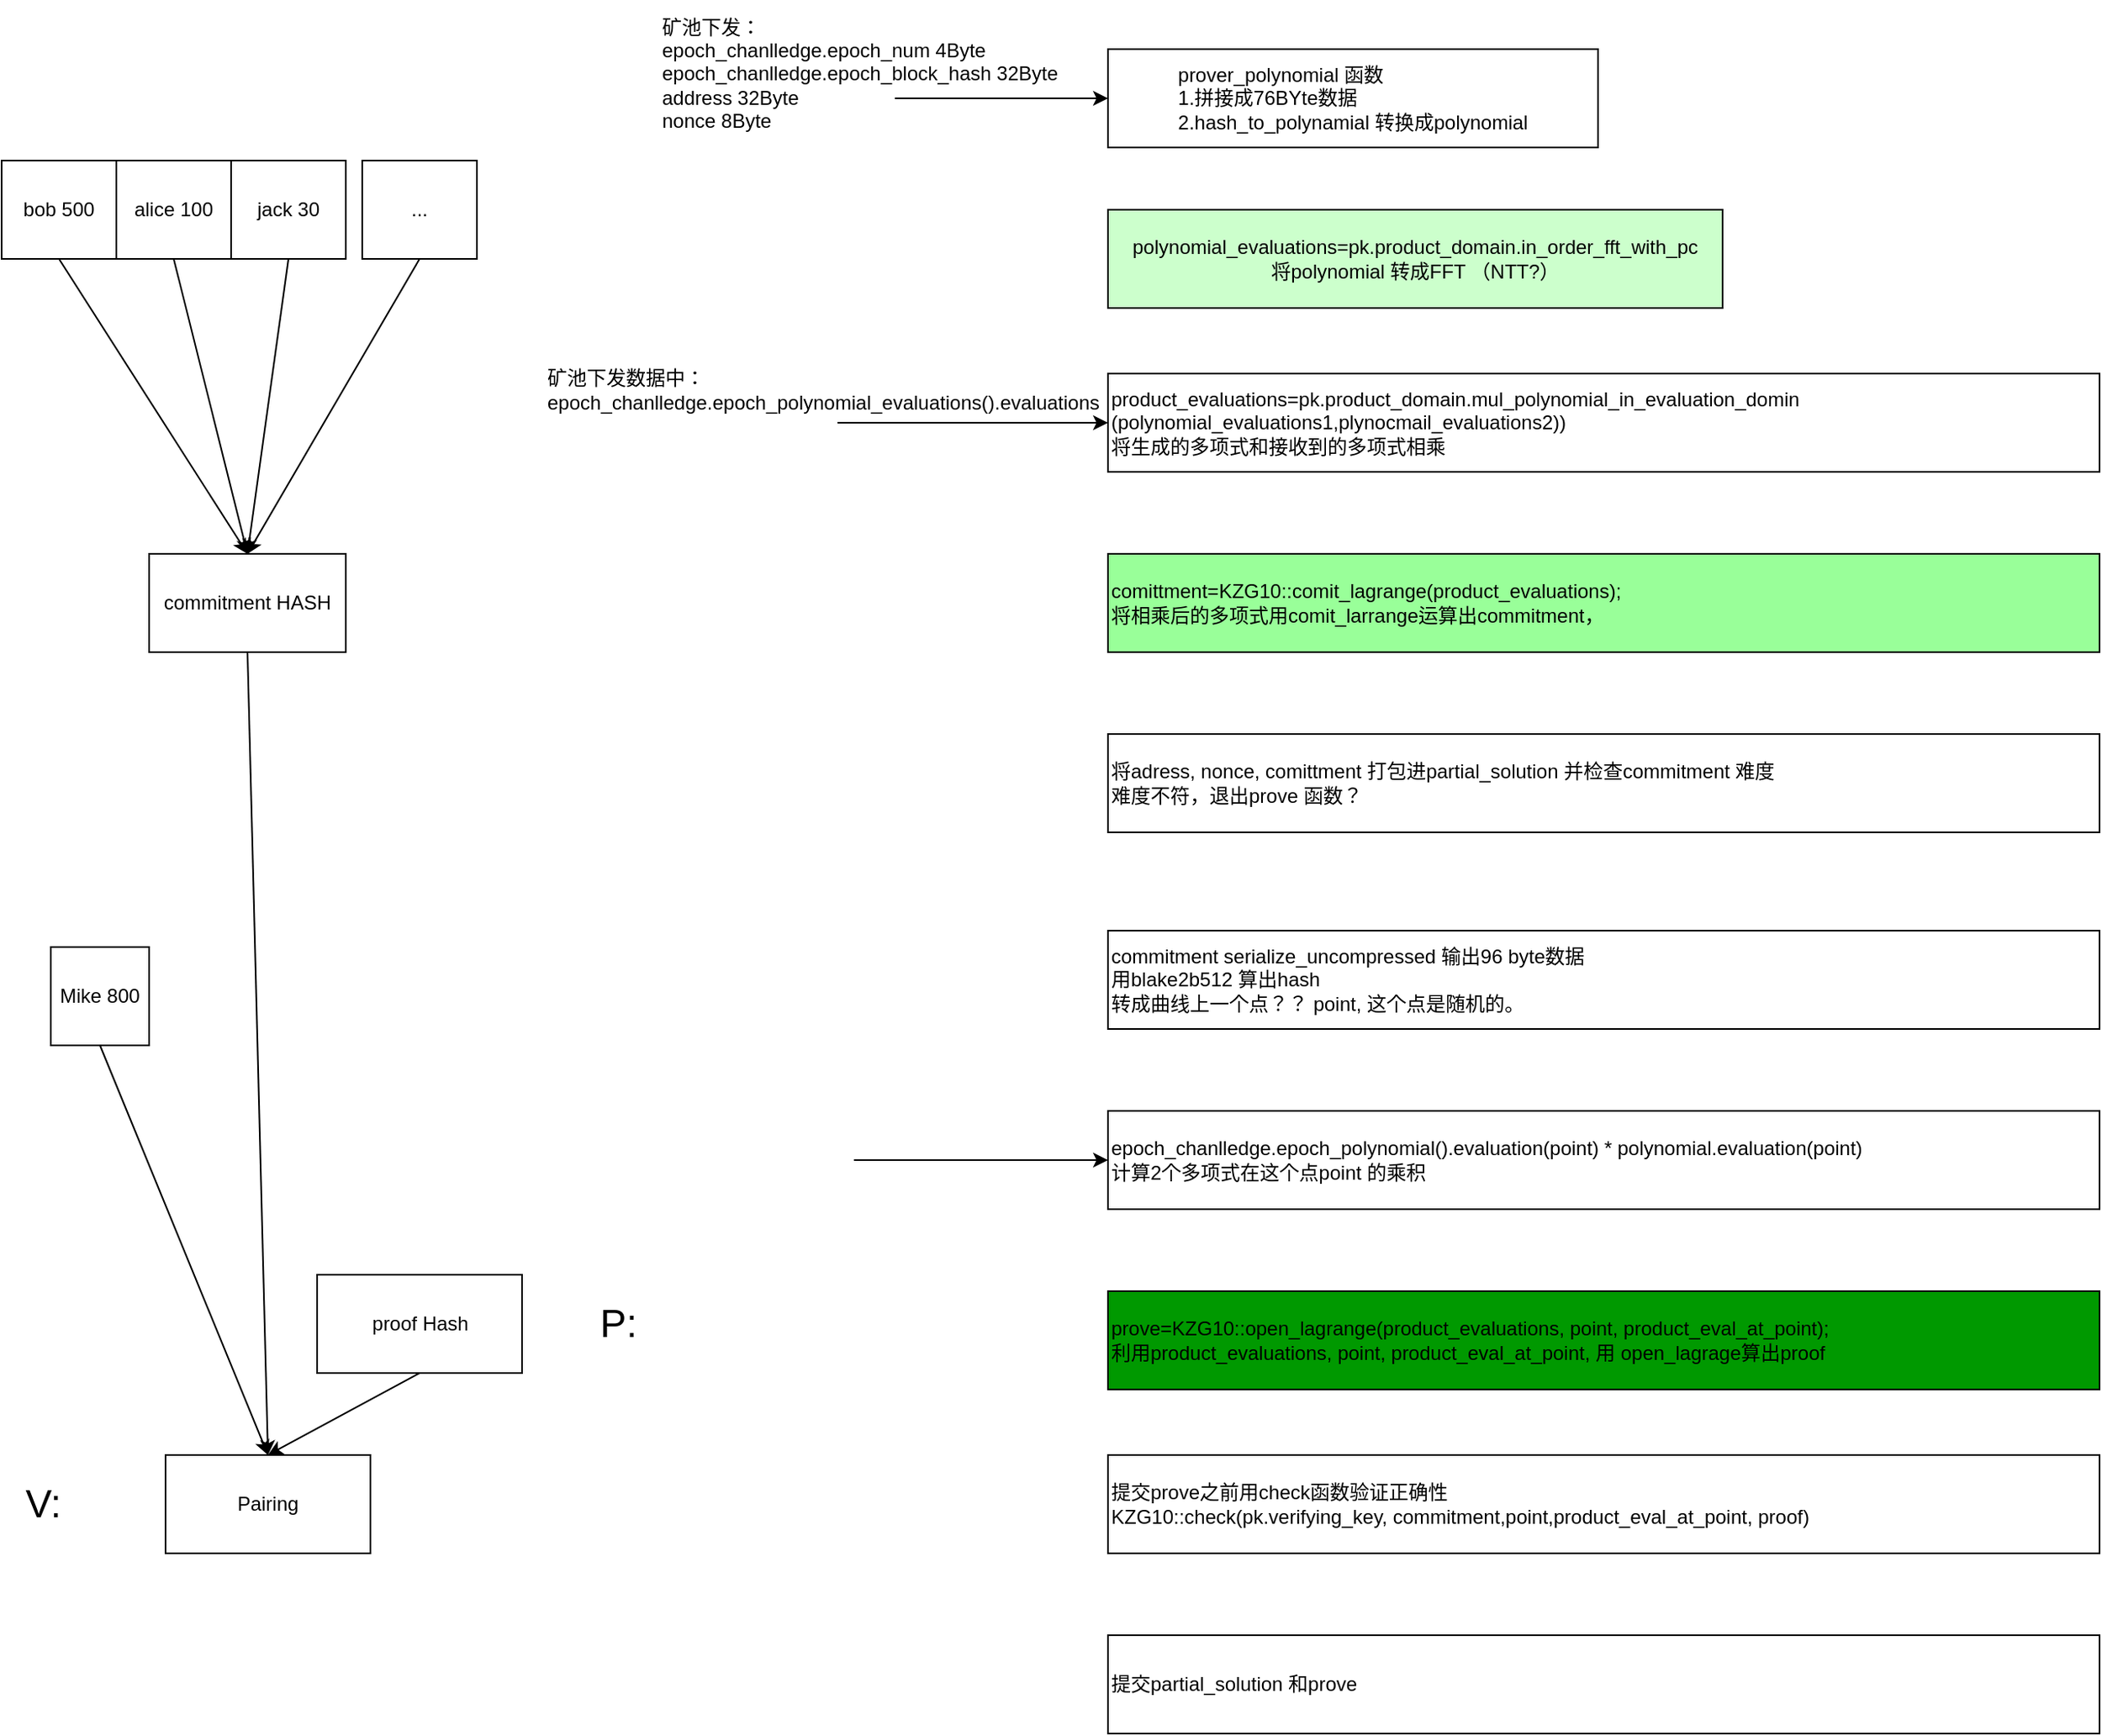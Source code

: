 <mxfile version="22.1.16" type="github" pages="2">
  <diagram name="第 1 页" id="8CvfT89nT_5VYqTPHmcH">
    <mxGraphModel dx="1687" dy="918" grid="1" gridSize="10" guides="1" tooltips="1" connect="1" arrows="1" fold="1" page="1" pageScale="1" pageWidth="827" pageHeight="1169" math="0" shadow="0">
      <root>
        <mxCell id="0" />
        <mxCell id="1" parent="0" />
        <mxCell id="92Fh8IhBHXsOxB5fZ5Yl-1" value="&lt;div style=&quot;text-align: left;&quot;&gt;&lt;span style=&quot;background-color: initial;&quot;&gt;prover_polynomial 函数&lt;/span&gt;&lt;/div&gt;&lt;div style=&quot;text-align: left;&quot;&gt;&lt;span style=&quot;background-color: initial;&quot;&gt;1.拼接成76BYte数据&lt;/span&gt;&lt;/div&gt;&lt;div style=&quot;text-align: left;&quot;&gt;&lt;span style=&quot;background-color: initial;&quot;&gt;2.hash_to_polynamial 转换成polynomial&lt;/span&gt;&lt;/div&gt;" style="rounded=0;whiteSpace=wrap;html=1;" parent="1" vertex="1">
          <mxGeometry x="1305" y="62" width="299" height="60" as="geometry" />
        </mxCell>
        <mxCell id="92Fh8IhBHXsOxB5fZ5Yl-2" value="" style="endArrow=classic;html=1;rounded=0;entryX=0;entryY=0.5;entryDx=0;entryDy=0;" parent="1" target="92Fh8IhBHXsOxB5fZ5Yl-1" edge="1">
          <mxGeometry width="50" height="50" relative="1" as="geometry">
            <mxPoint x="1175" y="92" as="sourcePoint" />
            <mxPoint x="1415" y="162" as="targetPoint" />
          </mxGeometry>
        </mxCell>
        <mxCell id="92Fh8IhBHXsOxB5fZ5Yl-3" value="矿池下发：&lt;br&gt;epoch_chanlledge.epoch_num 4Byte&lt;br&gt;epoch_chanlledge.epoch_block_hash 32Byte&lt;br&gt;address 32Byte&lt;br&gt;nonce 8Byte" style="text;html=1;align=left;verticalAlign=middle;resizable=0;points=[];autosize=1;strokeColor=none;fillColor=none;" parent="1" vertex="1">
          <mxGeometry x="1031" y="32" width="270" height="90" as="geometry" />
        </mxCell>
        <mxCell id="92Fh8IhBHXsOxB5fZ5Yl-4" value="polynomial_evaluations=pk.product_domain.in_order_fft_with_pc &lt;br&gt;将polynomial 转成FFT （NTT?）" style="rounded=0;whiteSpace=wrap;html=1;fillColor=#CCFFCC;" parent="1" vertex="1">
          <mxGeometry x="1305" y="160" width="375" height="60" as="geometry" />
        </mxCell>
        <mxCell id="92Fh8IhBHXsOxB5fZ5Yl-11" value="bob 500" style="rounded=0;whiteSpace=wrap;html=1;" parent="1" vertex="1">
          <mxGeometry x="630" y="130" width="70" height="60" as="geometry" />
        </mxCell>
        <mxCell id="92Fh8IhBHXsOxB5fZ5Yl-12" value="alice 100" style="rounded=0;whiteSpace=wrap;html=1;" parent="1" vertex="1">
          <mxGeometry x="700" y="130" width="70" height="60" as="geometry" />
        </mxCell>
        <mxCell id="92Fh8IhBHXsOxB5fZ5Yl-13" value="jack 30" style="rounded=0;whiteSpace=wrap;html=1;" parent="1" vertex="1">
          <mxGeometry x="770" y="130" width="70" height="60" as="geometry" />
        </mxCell>
        <mxCell id="92Fh8IhBHXsOxB5fZ5Yl-14" value="..." style="rounded=0;whiteSpace=wrap;html=1;" parent="1" vertex="1">
          <mxGeometry x="850" y="130" width="70" height="60" as="geometry" />
        </mxCell>
        <mxCell id="92Fh8IhBHXsOxB5fZ5Yl-20" value="commitment HASH" style="rounded=0;whiteSpace=wrap;html=1;" parent="1" vertex="1">
          <mxGeometry x="720" y="370" width="120" height="60" as="geometry" />
        </mxCell>
        <mxCell id="92Fh8IhBHXsOxB5fZ5Yl-21" value="" style="endArrow=classic;html=1;rounded=0;exitX=0.5;exitY=1;exitDx=0;exitDy=0;entryX=0.5;entryY=0;entryDx=0;entryDy=0;" parent="1" source="92Fh8IhBHXsOxB5fZ5Yl-11" target="92Fh8IhBHXsOxB5fZ5Yl-20" edge="1">
          <mxGeometry width="50" height="50" relative="1" as="geometry">
            <mxPoint x="610" y="280" as="sourcePoint" />
            <mxPoint x="660" y="230" as="targetPoint" />
          </mxGeometry>
        </mxCell>
        <mxCell id="92Fh8IhBHXsOxB5fZ5Yl-22" value="" style="endArrow=classic;html=1;rounded=0;exitX=0.5;exitY=1;exitDx=0;exitDy=0;entryX=0.5;entryY=0;entryDx=0;entryDy=0;" parent="1" source="92Fh8IhBHXsOxB5fZ5Yl-12" target="92Fh8IhBHXsOxB5fZ5Yl-20" edge="1">
          <mxGeometry width="50" height="50" relative="1" as="geometry">
            <mxPoint x="675" y="200" as="sourcePoint" />
            <mxPoint x="790" y="310" as="targetPoint" />
          </mxGeometry>
        </mxCell>
        <mxCell id="92Fh8IhBHXsOxB5fZ5Yl-23" value="" style="endArrow=classic;html=1;rounded=0;exitX=0.5;exitY=1;exitDx=0;exitDy=0;entryX=0.5;entryY=0;entryDx=0;entryDy=0;" parent="1" source="92Fh8IhBHXsOxB5fZ5Yl-13" target="92Fh8IhBHXsOxB5fZ5Yl-20" edge="1">
          <mxGeometry width="50" height="50" relative="1" as="geometry">
            <mxPoint x="745" y="200" as="sourcePoint" />
            <mxPoint x="790" y="310" as="targetPoint" />
          </mxGeometry>
        </mxCell>
        <mxCell id="92Fh8IhBHXsOxB5fZ5Yl-24" value="" style="endArrow=classic;html=1;rounded=0;exitX=0.5;exitY=1;exitDx=0;exitDy=0;entryX=0.5;entryY=0;entryDx=0;entryDy=0;" parent="1" source="92Fh8IhBHXsOxB5fZ5Yl-14" target="92Fh8IhBHXsOxB5fZ5Yl-20" edge="1">
          <mxGeometry width="50" height="50" relative="1" as="geometry">
            <mxPoint x="815" y="200" as="sourcePoint" />
            <mxPoint x="790" y="310" as="targetPoint" />
          </mxGeometry>
        </mxCell>
        <mxCell id="92Fh8IhBHXsOxB5fZ5Yl-25" value="Mike 800" style="rounded=0;whiteSpace=wrap;html=1;" parent="1" vertex="1">
          <mxGeometry x="660" y="610" width="60" height="60" as="geometry" />
        </mxCell>
        <mxCell id="92Fh8IhBHXsOxB5fZ5Yl-26" value="proof Hash" style="rounded=0;whiteSpace=wrap;html=1;" parent="1" vertex="1">
          <mxGeometry x="822.5" y="810" width="125" height="60" as="geometry" />
        </mxCell>
        <mxCell id="92Fh8IhBHXsOxB5fZ5Yl-27" value="&lt;font style=&quot;font-size: 24px;&quot;&gt;P:&lt;/font&gt;" style="text;html=1;align=center;verticalAlign=middle;resizable=0;points=[];autosize=1;strokeColor=none;fillColor=none;" parent="1" vertex="1">
          <mxGeometry x="981" y="820" width="50" height="40" as="geometry" />
        </mxCell>
        <mxCell id="92Fh8IhBHXsOxB5fZ5Yl-29" value="Pairing" style="rounded=0;whiteSpace=wrap;html=1;" parent="1" vertex="1">
          <mxGeometry x="730" y="920" width="125" height="60" as="geometry" />
        </mxCell>
        <mxCell id="92Fh8IhBHXsOxB5fZ5Yl-30" value="&lt;font style=&quot;font-size: 24px;&quot;&gt;V:&lt;/font&gt;" style="text;html=1;align=center;verticalAlign=middle;resizable=0;points=[];autosize=1;strokeColor=none;fillColor=none;" parent="1" vertex="1">
          <mxGeometry x="630" y="930" width="50" height="40" as="geometry" />
        </mxCell>
        <mxCell id="92Fh8IhBHXsOxB5fZ5Yl-31" value="" style="endArrow=classic;html=1;rounded=0;exitX=0.5;exitY=1;exitDx=0;exitDy=0;entryX=0.5;entryY=0;entryDx=0;entryDy=0;" parent="1" source="92Fh8IhBHXsOxB5fZ5Yl-25" target="92Fh8IhBHXsOxB5fZ5Yl-29" edge="1">
          <mxGeometry width="50" height="50" relative="1" as="geometry">
            <mxPoint x="680" y="660" as="sourcePoint" />
            <mxPoint x="730" y="610" as="targetPoint" />
          </mxGeometry>
        </mxCell>
        <mxCell id="92Fh8IhBHXsOxB5fZ5Yl-32" value="" style="endArrow=classic;html=1;rounded=0;exitX=0.5;exitY=1;exitDx=0;exitDy=0;entryX=0.5;entryY=0;entryDx=0;entryDy=0;" parent="1" source="92Fh8IhBHXsOxB5fZ5Yl-26" target="92Fh8IhBHXsOxB5fZ5Yl-29" edge="1">
          <mxGeometry width="50" height="50" relative="1" as="geometry">
            <mxPoint x="740" y="550" as="sourcePoint" />
            <mxPoint x="792" y="830" as="targetPoint" />
          </mxGeometry>
        </mxCell>
        <mxCell id="92Fh8IhBHXsOxB5fZ5Yl-33" value="" style="endArrow=classic;html=1;rounded=0;exitX=0.5;exitY=1;exitDx=0;exitDy=0;entryX=0.5;entryY=0;entryDx=0;entryDy=0;" parent="1" source="92Fh8IhBHXsOxB5fZ5Yl-20" target="92Fh8IhBHXsOxB5fZ5Yl-29" edge="1">
          <mxGeometry width="50" height="50" relative="1" as="geometry">
            <mxPoint x="847" y="550" as="sourcePoint" />
            <mxPoint x="792" y="830" as="targetPoint" />
          </mxGeometry>
        </mxCell>
        <mxCell id="92Fh8IhBHXsOxB5fZ5Yl-38" value="product_evaluations=pk.product_domain.mul_polynomial_in_evaluation_domin&lt;br&gt;(polynomial_evaluations1,plynocmail_evaluations2))&lt;br&gt;将生成的多项式和接收到的多项式相乘" style="rounded=0;whiteSpace=wrap;html=1;align=left;" parent="1" vertex="1">
          <mxGeometry x="1305" y="260" width="605" height="60" as="geometry" />
        </mxCell>
        <mxCell id="92Fh8IhBHXsOxB5fZ5Yl-39" value="" style="endArrow=classic;html=1;rounded=0;entryX=0;entryY=0.5;entryDx=0;entryDy=0;" parent="1" target="92Fh8IhBHXsOxB5fZ5Yl-38" edge="1">
          <mxGeometry width="50" height="50" relative="1" as="geometry">
            <mxPoint x="1140" y="290" as="sourcePoint" />
            <mxPoint x="1190" y="280" as="targetPoint" />
          </mxGeometry>
        </mxCell>
        <mxCell id="92Fh8IhBHXsOxB5fZ5Yl-40" value="矿池下发数据中：&lt;br&gt;epoch_chanlledge.epoch_polynomial_evaluations().evaluations" style="text;html=1;align=left;verticalAlign=middle;resizable=0;points=[];autosize=1;strokeColor=none;fillColor=none;" parent="1" vertex="1">
          <mxGeometry x="961" y="250" width="360" height="40" as="geometry" />
        </mxCell>
        <mxCell id="92Fh8IhBHXsOxB5fZ5Yl-41" value="comittment=KZG10::comit_lagrange(product_evaluations);&lt;br&gt;将相乘后的多项式用comit_larrange运算出commitment，" style="rounded=0;whiteSpace=wrap;html=1;align=left;fillColor=#99FF99;" parent="1" vertex="1">
          <mxGeometry x="1305" y="370" width="605" height="60" as="geometry" />
        </mxCell>
        <mxCell id="92Fh8IhBHXsOxB5fZ5Yl-42" value="将adress, nonce, comittment 打包进partial_solution 并检查commitment 难度&lt;br&gt;难度不符，退出prove 函数？" style="rounded=0;whiteSpace=wrap;html=1;align=left;" parent="1" vertex="1">
          <mxGeometry x="1305" y="480" width="605" height="60" as="geometry" />
        </mxCell>
        <mxCell id="92Fh8IhBHXsOxB5fZ5Yl-43" value="commitment serialize_uncompressed 输出96 byte数据&lt;br&gt;用blake2b512 算出hash&lt;br&gt;转成曲线上一个点？？ point, 这个点是随机的。" style="rounded=0;whiteSpace=wrap;html=1;align=left;" parent="1" vertex="1">
          <mxGeometry x="1305" y="600" width="605" height="60" as="geometry" />
        </mxCell>
        <mxCell id="92Fh8IhBHXsOxB5fZ5Yl-44" value="epoch_chanlledge.epoch_polynomial().evaluation(point) * polynomial.evaluation(point)&lt;br&gt;计算2个多项式在这个点point 的乘积" style="rounded=0;whiteSpace=wrap;html=1;align=left;" parent="1" vertex="1">
          <mxGeometry x="1305" y="710" width="605" height="60" as="geometry" />
        </mxCell>
        <mxCell id="92Fh8IhBHXsOxB5fZ5Yl-45" value="" style="endArrow=classic;html=1;rounded=0;entryX=0;entryY=0.5;entryDx=0;entryDy=0;" parent="1" target="92Fh8IhBHXsOxB5fZ5Yl-44" edge="1">
          <mxGeometry width="50" height="50" relative="1" as="geometry">
            <mxPoint x="1150" y="740" as="sourcePoint" />
            <mxPoint x="1220" y="710" as="targetPoint" />
          </mxGeometry>
        </mxCell>
        <mxCell id="92Fh8IhBHXsOxB5fZ5Yl-46" value="prove=KZG10::open_lagrange(product_evaluations, point, product_eval_at_point);&lt;br&gt;利用product_evaluations, point, product_eval_at_point, 用 open_lagrage算出proof" style="rounded=0;whiteSpace=wrap;html=1;align=left;fillColor=#009900;" parent="1" vertex="1">
          <mxGeometry x="1305" y="820" width="605" height="60" as="geometry" />
        </mxCell>
        <mxCell id="92Fh8IhBHXsOxB5fZ5Yl-47" value="提交prove之前用check函数验证正确性&lt;br&gt;KZG10::check(pk.verifying_key, commitment,point,product_eval_at_point, proof)" style="rounded=0;whiteSpace=wrap;html=1;align=left;" parent="1" vertex="1">
          <mxGeometry x="1305" y="920" width="605" height="60" as="geometry" />
        </mxCell>
        <mxCell id="92Fh8IhBHXsOxB5fZ5Yl-48" value="提交partial_solution 和prove" style="rounded=0;whiteSpace=wrap;html=1;align=left;" parent="1" vertex="1">
          <mxGeometry x="1305" y="1030" width="605" height="60" as="geometry" />
        </mxCell>
      </root>
    </mxGraphModel>
  </diagram>
  <diagram id="BnFsG5v6NAGvHh-g6WUD" name="第 2 页">
    <mxGraphModel dx="1434" dy="780" grid="1" gridSize="10" guides="1" tooltips="1" connect="1" arrows="1" fold="1" page="1" pageScale="1" pageWidth="827" pageHeight="1169" math="0" shadow="0">
      <root>
        <mxCell id="0" />
        <mxCell id="1" parent="0" />
      </root>
    </mxGraphModel>
  </diagram>
</mxfile>
